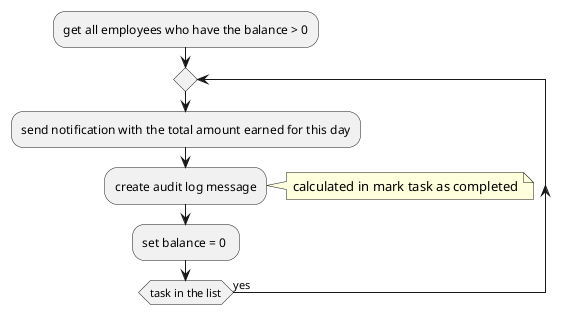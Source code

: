 @startuml End of day calculation
    :get all employees who have the balance > 0;
    repeat
        :send notification with the total amount earned for this day;
        :create audit log message;
        note right
            calculated in mark task as completed
        end note
        :set balance = 0 ;
    repeat while(task in the list) is (yes)
@enduml